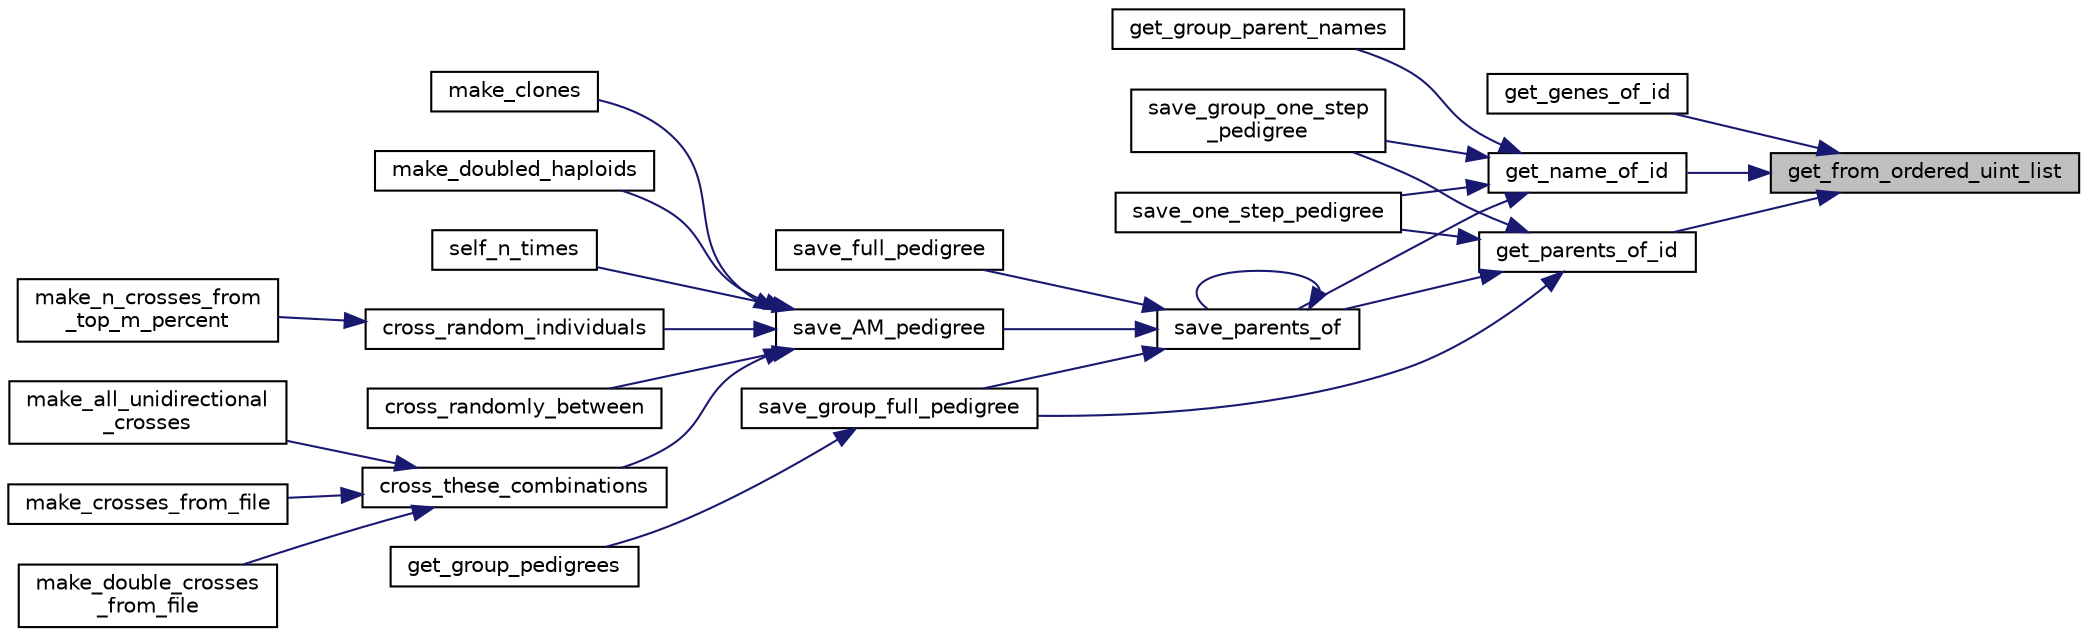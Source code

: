 digraph "get_from_ordered_uint_list"
{
 // LATEX_PDF_SIZE
  edge [fontname="Helvetica",fontsize="10",labelfontname="Helvetica",labelfontsize="10"];
  node [fontname="Helvetica",fontsize="10",shape=record];
  rankdir="RL";
  Node1 [label="get_from_ordered_uint_list",height=0.2,width=0.4,color="black", fillcolor="grey75", style="filled", fontcolor="black",tooltip="Returns the located index in an array of integers where the integer is target."];
  Node1 -> Node2 [dir="back",color="midnightblue",fontsize="10",style="solid",fontname="Helvetica"];
  Node2 [label="get_genes_of_id",height=0.2,width=0.4,color="black", fillcolor="white", style="filled",URL="$group__getters.html#ga8f116c3594e0e084bda2fb301548f10a",tooltip="Returns the alleles at each marker of the genotype with a given id."];
  Node1 -> Node3 [dir="back",color="midnightblue",fontsize="10",style="solid",fontname="Helvetica"];
  Node3 [label="get_name_of_id",height=0.2,width=0.4,color="black", fillcolor="white", style="filled",URL="$group__getters.html#ga6796dadab6ccc822dd82999961cfa9e5",tooltip="Returns the name of the genotype with a given id."];
  Node3 -> Node4 [dir="back",color="midnightblue",fontsize="10",style="solid",fontname="Helvetica"];
  Node4 [label="get_group_parent_names",height=0.2,width=0.4,color="black", fillcolor="white", style="filled",URL="$group__getters.html#gac358bb2fe5955a4c1988c5c2c9b0a7ac",tooltip="Gets the names of either the first or second parent of each member of the group."];
  Node3 -> Node5 [dir="back",color="midnightblue",fontsize="10",style="solid",fontname="Helvetica"];
  Node5 [label="save_group_one_step\l_pedigree",height=0.2,width=0.4,color="black", fillcolor="white", style="filled",URL="$group__savers.html#ga979efe39128de97176da5460cab7dfa7",tooltip="Print the parents of each genotype in a group to a file."];
  Node3 -> Node6 [dir="back",color="midnightblue",fontsize="10",style="solid",fontname="Helvetica"];
  Node6 [label="save_one_step_pedigree",height=0.2,width=0.4,color="black", fillcolor="white", style="filled",URL="$group__savers.html#ga6b87b484064fd373aec0bfa4ce8dbef1",tooltip="Print the parents of each genotype in the SimData to a file."];
  Node3 -> Node7 [dir="back",color="midnightblue",fontsize="10",style="solid",fontname="Helvetica"];
  Node7 [label="save_parents_of",height=0.2,width=0.4,color="black", fillcolor="white", style="filled",URL="$group__savers.html#gabc1307a944deb18e0aef315783ab123e",tooltip="Recursively save the parents of a particular id to a file."];
  Node7 -> Node8 [dir="back",color="midnightblue",fontsize="10",style="solid",fontname="Helvetica"];
  Node8 [label="save_AM_pedigree",height=0.2,width=0.4,color="black", fillcolor="white", style="filled",URL="$group__savers.html#gabf5bc0b61b008aeda217ea9a666ad9cb",tooltip="Print the full known pedigree of each genotype in a single AlleleMatrix to a file."];
  Node8 -> Node9 [dir="back",color="midnightblue",fontsize="10",style="solid",fontname="Helvetica"];
  Node9 [label="cross_random_individuals",height=0.2,width=0.4,color="black", fillcolor="white", style="filled",URL="$group__crossers.html#gae66231fb141a76432d1211e2cf0baf25",tooltip="Performs random crosses among members of a group."];
  Node9 -> Node10 [dir="back",color="midnightblue",fontsize="10",style="solid",fontname="Helvetica"];
  Node10 [label="make_n_crosses_from\l_top_m_percent",height=0.2,width=0.4,color="black", fillcolor="white", style="filled",URL="$group__crossers.html#ga68aca99a41527b019316c8243e6fc7a7",tooltip="Find the top m percent of a group and perform random crosses between those top individuals."];
  Node8 -> Node11 [dir="back",color="midnightblue",fontsize="10",style="solid",fontname="Helvetica"];
  Node11 [label="cross_randomly_between",height=0.2,width=0.4,color="black", fillcolor="white", style="filled",URL="$group__crossers.html#ga3be2cb18d1c722b3a766a7a5663a8f0c",tooltip="Performs random crosses where the first parent comes from one group and the second from another."];
  Node8 -> Node12 [dir="back",color="midnightblue",fontsize="10",style="solid",fontname="Helvetica"];
  Node12 [label="cross_these_combinations",height=0.2,width=0.4,color="black", fillcolor="white", style="filled",URL="$group__crossers.html#gabb793988799d792dfe4007efdf988068",tooltip="Performs the crosses of pairs of parents whose ids are provided in an array."];
  Node12 -> Node13 [dir="back",color="midnightblue",fontsize="10",style="solid",fontname="Helvetica"];
  Node13 [label="make_all_unidirectional\l_crosses",height=0.2,width=0.4,color="black", fillcolor="white", style="filled",URL="$group__crossers.html#ga3f1b06b7aa35e6a05918e16d1deabeee",tooltip="Perform crosses between all pairs of parents in the group from_group and allocates the resulting offs..."];
  Node12 -> Node14 [dir="back",color="midnightblue",fontsize="10",style="solid",fontname="Helvetica"];
  Node14 [label="make_crosses_from_file",height=0.2,width=0.4,color="black", fillcolor="white", style="filled",URL="$group__crossers.html#ga3b67d38c13c7a8bef2d0fc91c0365177",tooltip="Perform crosses between pairs of parents identified by name in a file and allocate the resulting offs..."];
  Node12 -> Node15 [dir="back",color="midnightblue",fontsize="10",style="solid",fontname="Helvetica"];
  Node15 [label="make_double_crosses\l_from_file",height=0.2,width=0.4,color="black", fillcolor="white", style="filled",URL="$group__crossers.html#gaa7c90b4015e4abce750176c6d891cad2",tooltip="Perform crosses between previously-generated offspring of pairs of parents identified by name in a fi..."];
  Node8 -> Node16 [dir="back",color="midnightblue",fontsize="10",style="solid",fontname="Helvetica"];
  Node16 [label="make_clones",height=0.2,width=0.4,color="black", fillcolor="white", style="filled",URL="$group__crossers.html#gaa42e48ab06f9051e5ed6879409cbe2f4",tooltip="Creates an identical copy of each member of a group."];
  Node8 -> Node17 [dir="back",color="midnightblue",fontsize="10",style="solid",fontname="Helvetica"];
  Node17 [label="make_doubled_haploids",height=0.2,width=0.4,color="black", fillcolor="white", style="filled",URL="$group__crossers.html#gaf078d6bc1b5d4234a9b960e6132480aa",tooltip="Creates a doubled haploid from each member of a group."];
  Node8 -> Node18 [dir="back",color="midnightblue",fontsize="10",style="solid",fontname="Helvetica"];
  Node18 [label="self_n_times",height=0.2,width=0.4,color="black", fillcolor="white", style="filled",URL="$group__crossers.html#gadf5beb682ac15fa5a0176e480adc9d91",tooltip="Selfs each member of a group for a certain number of generations."];
  Node7 -> Node19 [dir="back",color="midnightblue",fontsize="10",style="solid",fontname="Helvetica"];
  Node19 [label="save_full_pedigree",height=0.2,width=0.4,color="black", fillcolor="white", style="filled",URL="$group__savers.html#ga40dbed7f680c5c1181a8ed27e616417b",tooltip="Print the full known pedigree of each genotype in the SimData to a file."];
  Node7 -> Node20 [dir="back",color="midnightblue",fontsize="10",style="solid",fontname="Helvetica"];
  Node20 [label="save_group_full_pedigree",height=0.2,width=0.4,color="black", fillcolor="white", style="filled",URL="$group__savers.html#ga75e854cbc72b31a5e2eb03c63c33ecc6",tooltip="Print the full known pedigree of each genotype in a group to a file."];
  Node20 -> Node21 [dir="back",color="midnightblue",fontsize="10",style="solid",fontname="Helvetica"];
  Node21 [label="get_group_pedigrees",height=0.2,width=0.4,color="black", fillcolor="white", style="filled",URL="$group__getters.html#gaa52503593f21762088c32210c9365537",tooltip="Gets the full pedigree string (as per save_group_full_pedigree() ) of each member of the group."];
  Node7 -> Node7 [dir="back",color="midnightblue",fontsize="10",style="solid",fontname="Helvetica"];
  Node1 -> Node22 [dir="back",color="midnightblue",fontsize="10",style="solid",fontname="Helvetica"];
  Node22 [label="get_parents_of_id",height=0.2,width=0.4,color="black", fillcolor="white", style="filled",URL="$group__getters.html#ga229c9de94875ea41a23723d337f5f92f",tooltip="Saves the ids of the parents of a genotype with a particular id to the output array output."];
  Node22 -> Node20 [dir="back",color="midnightblue",fontsize="10",style="solid",fontname="Helvetica"];
  Node22 -> Node5 [dir="back",color="midnightblue",fontsize="10",style="solid",fontname="Helvetica"];
  Node22 -> Node6 [dir="back",color="midnightblue",fontsize="10",style="solid",fontname="Helvetica"];
  Node22 -> Node7 [dir="back",color="midnightblue",fontsize="10",style="solid",fontname="Helvetica"];
}
